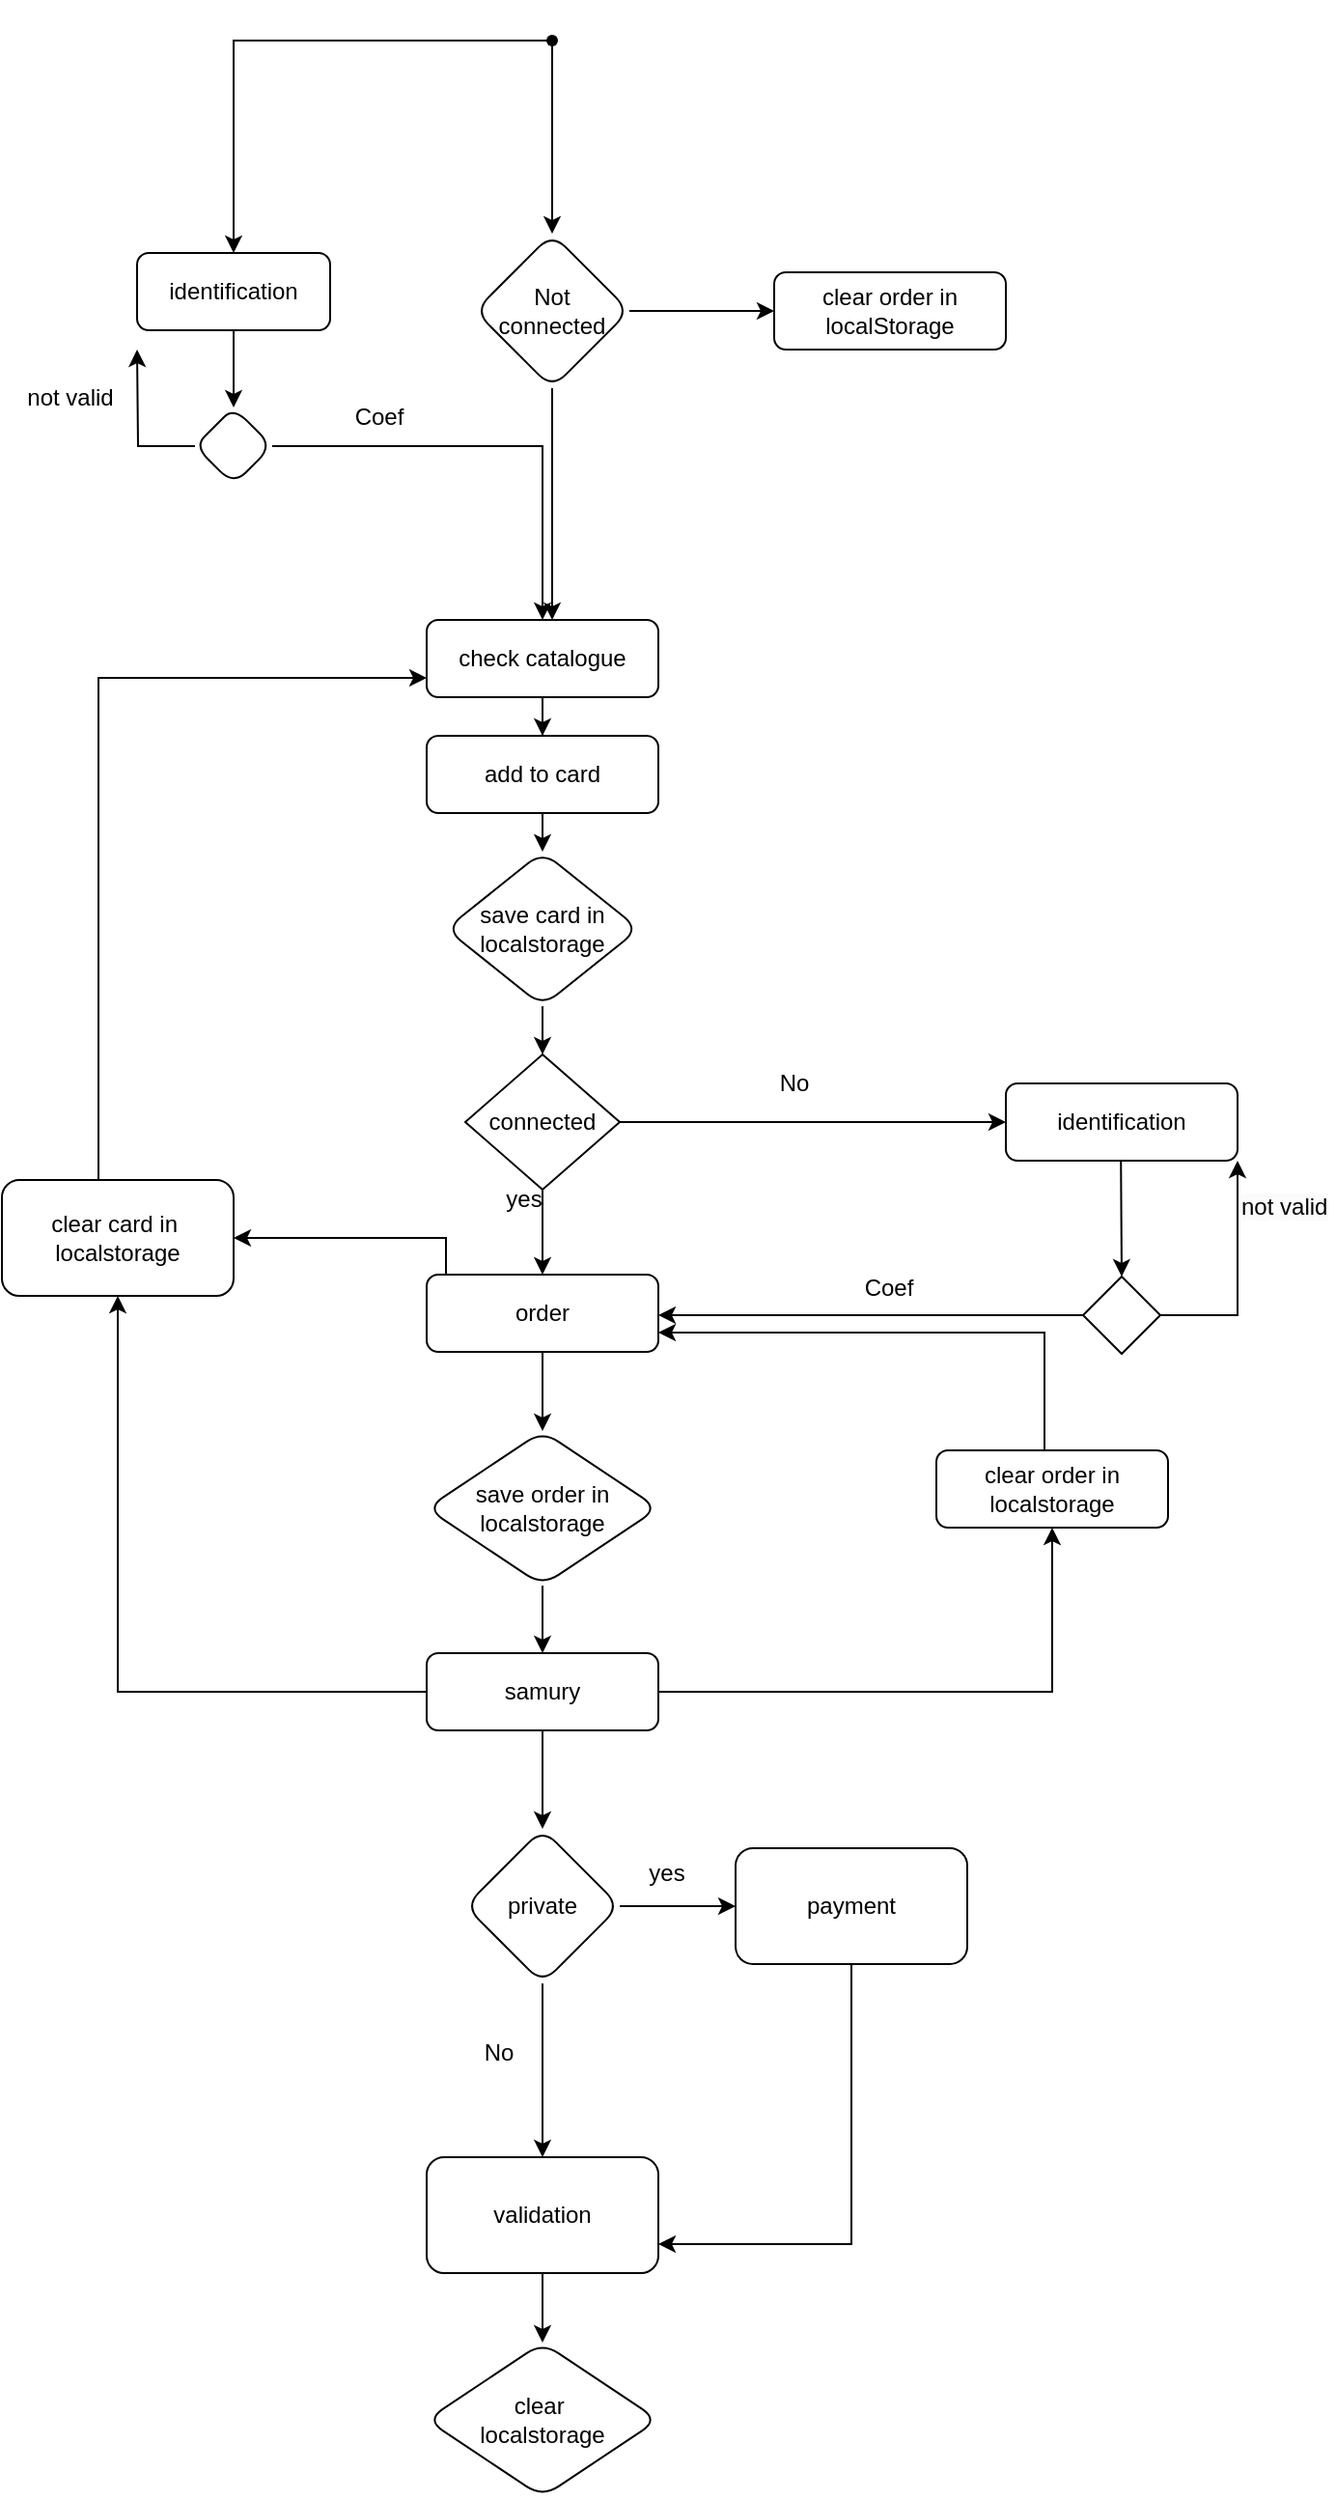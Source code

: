 <mxfile version="20.7.4" type="github">
  <diagram id="C5RBs43oDa-KdzZeNtuy" name="Page-1">
    <mxGraphModel dx="1050" dy="1668" grid="1" gridSize="10" guides="1" tooltips="1" connect="1" arrows="1" fold="1" page="1" pageScale="1" pageWidth="827" pageHeight="1169" math="0" shadow="0">
      <root>
        <mxCell id="WIyWlLk6GJQsqaUBKTNV-0" />
        <mxCell id="WIyWlLk6GJQsqaUBKTNV-1" parent="WIyWlLk6GJQsqaUBKTNV-0" />
        <mxCell id="WIyWlLk6GJQsqaUBKTNV-7" value="clear order in localStorage" style="rounded=1;whiteSpace=wrap;html=1;fontSize=12;glass=0;strokeWidth=1;shadow=0;" parent="WIyWlLk6GJQsqaUBKTNV-1" vertex="1">
          <mxGeometry x="420" y="-20" width="120" height="40" as="geometry" />
        </mxCell>
        <mxCell id="u-CSctKQ3wjPRd8Vw4VA-144" style="edgeStyle=orthogonalEdgeStyle;rounded=0;orthogonalLoop=1;jettySize=auto;html=1;exitX=0.5;exitY=1;exitDx=0;exitDy=0;entryX=0.5;entryY=0;entryDx=0;entryDy=0;" edge="1" parent="WIyWlLk6GJQsqaUBKTNV-1" source="WIyWlLk6GJQsqaUBKTNV-11" target="u-CSctKQ3wjPRd8Vw4VA-142">
          <mxGeometry relative="1" as="geometry" />
        </mxCell>
        <mxCell id="WIyWlLk6GJQsqaUBKTNV-11" value="add to card" style="rounded=1;whiteSpace=wrap;html=1;fontSize=12;glass=0;strokeWidth=1;shadow=0;" parent="WIyWlLk6GJQsqaUBKTNV-1" vertex="1">
          <mxGeometry x="240" y="220" width="120" height="40" as="geometry" />
        </mxCell>
        <mxCell id="u-CSctKQ3wjPRd8Vw4VA-103" style="edgeStyle=orthogonalEdgeStyle;rounded=0;orthogonalLoop=1;jettySize=auto;html=1;entryX=0.5;entryY=0;entryDx=0;entryDy=0;" edge="1" parent="WIyWlLk6GJQsqaUBKTNV-1" source="u-CSctKQ3wjPRd8Vw4VA-0" target="u-CSctKQ3wjPRd8Vw4VA-102">
          <mxGeometry relative="1" as="geometry" />
        </mxCell>
        <mxCell id="u-CSctKQ3wjPRd8Vw4VA-108" style="edgeStyle=orthogonalEdgeStyle;rounded=0;orthogonalLoop=1;jettySize=auto;html=1;" edge="1" parent="WIyWlLk6GJQsqaUBKTNV-1" source="u-CSctKQ3wjPRd8Vw4VA-0" target="u-CSctKQ3wjPRd8Vw4VA-11">
          <mxGeometry relative="1" as="geometry" />
        </mxCell>
        <mxCell id="u-CSctKQ3wjPRd8Vw4VA-0" value="" style="shape=waypoint;sketch=0;size=6;pointerEvents=1;points=[];fillColor=default;resizable=0;rotatable=0;perimeter=centerPerimeter;snapToPoint=1;rounded=1;glass=0;strokeWidth=1;shadow=0;" vertex="1" parent="WIyWlLk6GJQsqaUBKTNV-1">
          <mxGeometry x="285" y="-160" width="40" height="40" as="geometry" />
        </mxCell>
        <mxCell id="u-CSctKQ3wjPRd8Vw4VA-132" value="" style="edgeStyle=orthogonalEdgeStyle;rounded=0;orthogonalLoop=1;jettySize=auto;html=1;" edge="1" parent="WIyWlLk6GJQsqaUBKTNV-1" source="u-CSctKQ3wjPRd8Vw4VA-8" target="u-CSctKQ3wjPRd8Vw4VA-131">
          <mxGeometry x="-0.856" y="-39" relative="1" as="geometry">
            <Array as="points">
              <mxPoint x="250" y="480" />
            </Array>
            <mxPoint as="offset" />
          </mxGeometry>
        </mxCell>
        <mxCell id="u-CSctKQ3wjPRd8Vw4VA-146" style="edgeStyle=orthogonalEdgeStyle;rounded=0;orthogonalLoop=1;jettySize=auto;html=1;entryX=0.5;entryY=0;entryDx=0;entryDy=0;" edge="1" parent="WIyWlLk6GJQsqaUBKTNV-1" source="u-CSctKQ3wjPRd8Vw4VA-8" target="u-CSctKQ3wjPRd8Vw4VA-145">
          <mxGeometry relative="1" as="geometry" />
        </mxCell>
        <mxCell id="u-CSctKQ3wjPRd8Vw4VA-8" value="order" style="rounded=1;whiteSpace=wrap;html=1;fontSize=12;glass=0;strokeWidth=1;shadow=0;" vertex="1" parent="WIyWlLk6GJQsqaUBKTNV-1">
          <mxGeometry x="240" y="499" width="120" height="40" as="geometry" />
        </mxCell>
        <mxCell id="u-CSctKQ3wjPRd8Vw4VA-26" style="edgeStyle=orthogonalEdgeStyle;rounded=0;orthogonalLoop=1;jettySize=auto;html=1;entryX=0;entryY=0.5;entryDx=0;entryDy=0;" edge="1" parent="WIyWlLk6GJQsqaUBKTNV-1" source="u-CSctKQ3wjPRd8Vw4VA-10" target="u-CSctKQ3wjPRd8Vw4VA-27">
          <mxGeometry relative="1" as="geometry">
            <mxPoint x="460" y="405" as="targetPoint" />
          </mxGeometry>
        </mxCell>
        <mxCell id="u-CSctKQ3wjPRd8Vw4VA-45" style="edgeStyle=orthogonalEdgeStyle;rounded=0;orthogonalLoop=1;jettySize=auto;html=1;entryX=0.5;entryY=0;entryDx=0;entryDy=0;" edge="1" parent="WIyWlLk6GJQsqaUBKTNV-1" source="u-CSctKQ3wjPRd8Vw4VA-10" target="u-CSctKQ3wjPRd8Vw4VA-8">
          <mxGeometry relative="1" as="geometry" />
        </mxCell>
        <mxCell id="u-CSctKQ3wjPRd8Vw4VA-10" value="connected" style="rhombus;whiteSpace=wrap;html=1;" vertex="1" parent="WIyWlLk6GJQsqaUBKTNV-1">
          <mxGeometry x="260" y="385" width="80" height="70" as="geometry" />
        </mxCell>
        <mxCell id="u-CSctKQ3wjPRd8Vw4VA-14" style="edgeStyle=orthogonalEdgeStyle;rounded=0;orthogonalLoop=1;jettySize=auto;html=1;" edge="1" parent="WIyWlLk6GJQsqaUBKTNV-1" source="u-CSctKQ3wjPRd8Vw4VA-11" target="u-CSctKQ3wjPRd8Vw4VA-15">
          <mxGeometry relative="1" as="geometry">
            <mxPoint x="140" y="70" as="targetPoint" />
          </mxGeometry>
        </mxCell>
        <mxCell id="u-CSctKQ3wjPRd8Vw4VA-11" value="identification" style="whiteSpace=wrap;html=1;sketch=0;rounded=1;glass=0;strokeWidth=1;shadow=0;" vertex="1" parent="WIyWlLk6GJQsqaUBKTNV-1">
          <mxGeometry x="90" y="-30" width="100" height="40" as="geometry" />
        </mxCell>
        <mxCell id="u-CSctKQ3wjPRd8Vw4VA-87" style="edgeStyle=orthogonalEdgeStyle;rounded=0;orthogonalLoop=1;jettySize=auto;html=1;" edge="1" parent="WIyWlLk6GJQsqaUBKTNV-1" source="u-CSctKQ3wjPRd8Vw4VA-15">
          <mxGeometry relative="1" as="geometry">
            <mxPoint x="90" y="20" as="targetPoint" />
          </mxGeometry>
        </mxCell>
        <mxCell id="u-CSctKQ3wjPRd8Vw4VA-111" style="edgeStyle=orthogonalEdgeStyle;rounded=0;orthogonalLoop=1;jettySize=auto;html=1;entryX=0.5;entryY=0;entryDx=0;entryDy=0;" edge="1" parent="WIyWlLk6GJQsqaUBKTNV-1" source="u-CSctKQ3wjPRd8Vw4VA-15" target="WIyWlLk6GJQsqaUBKTNV-3">
          <mxGeometry relative="1" as="geometry" />
        </mxCell>
        <mxCell id="u-CSctKQ3wjPRd8Vw4VA-15" value="" style="rhombus;whiteSpace=wrap;html=1;sketch=0;rounded=1;glass=0;strokeWidth=1;shadow=0;" vertex="1" parent="WIyWlLk6GJQsqaUBKTNV-1">
          <mxGeometry x="120" y="50" width="40" height="40" as="geometry" />
        </mxCell>
        <mxCell id="u-CSctKQ3wjPRd8Vw4VA-21" value="not valid" style="text;html=1;align=center;verticalAlign=middle;resizable=0;points=[];autosize=1;strokeColor=none;fillColor=none;" vertex="1" parent="WIyWlLk6GJQsqaUBKTNV-1">
          <mxGeometry x="20" y="30" width="70" height="30" as="geometry" />
        </mxCell>
        <mxCell id="u-CSctKQ3wjPRd8Vw4VA-23" value="Coef" style="text;html=1;align=center;verticalAlign=middle;resizable=0;points=[];autosize=1;strokeColor=none;fillColor=none;" vertex="1" parent="WIyWlLk6GJQsqaUBKTNV-1">
          <mxGeometry x="190" y="40" width="50" height="30" as="geometry" />
        </mxCell>
        <mxCell id="u-CSctKQ3wjPRd8Vw4VA-30" style="edgeStyle=orthogonalEdgeStyle;rounded=0;orthogonalLoop=1;jettySize=auto;html=1;entryX=0.5;entryY=0;entryDx=0;entryDy=0;" edge="1" parent="WIyWlLk6GJQsqaUBKTNV-1" target="u-CSctKQ3wjPRd8Vw4VA-32">
          <mxGeometry relative="1" as="geometry">
            <mxPoint x="599.5" y="425" as="sourcePoint" />
            <mxPoint x="599.5" y="470" as="targetPoint" />
          </mxGeometry>
        </mxCell>
        <mxCell id="u-CSctKQ3wjPRd8Vw4VA-27" value="identification" style="rounded=1;whiteSpace=wrap;html=1;fontSize=12;glass=0;strokeWidth=1;shadow=0;" vertex="1" parent="WIyWlLk6GJQsqaUBKTNV-1">
          <mxGeometry x="540" y="400" width="120" height="40" as="geometry" />
        </mxCell>
        <mxCell id="u-CSctKQ3wjPRd8Vw4VA-28" value="No" style="text;html=1;align=center;verticalAlign=middle;resizable=0;points=[];autosize=1;strokeColor=none;fillColor=none;" vertex="1" parent="WIyWlLk6GJQsqaUBKTNV-1">
          <mxGeometry x="410" y="385" width="40" height="30" as="geometry" />
        </mxCell>
        <mxCell id="u-CSctKQ3wjPRd8Vw4VA-34" style="edgeStyle=orthogonalEdgeStyle;rounded=0;orthogonalLoop=1;jettySize=auto;html=1;entryX=1;entryY=1;entryDx=0;entryDy=0;" edge="1" parent="WIyWlLk6GJQsqaUBKTNV-1" source="u-CSctKQ3wjPRd8Vw4VA-32" target="u-CSctKQ3wjPRd8Vw4VA-27">
          <mxGeometry x="1" y="20" relative="1" as="geometry">
            <mxPoint x="660" y="460" as="targetPoint" />
            <Array as="points">
              <mxPoint x="660" y="520" />
            </Array>
            <mxPoint x="20" y="-20" as="offset" />
          </mxGeometry>
        </mxCell>
        <mxCell id="u-CSctKQ3wjPRd8Vw4VA-51" style="edgeStyle=orthogonalEdgeStyle;rounded=0;orthogonalLoop=1;jettySize=auto;html=1;" edge="1" parent="WIyWlLk6GJQsqaUBKTNV-1" source="u-CSctKQ3wjPRd8Vw4VA-32">
          <mxGeometry relative="1" as="geometry">
            <mxPoint x="360" y="520" as="targetPoint" />
            <Array as="points">
              <mxPoint x="360" y="520" />
              <mxPoint x="360" y="520" />
            </Array>
          </mxGeometry>
        </mxCell>
        <mxCell id="u-CSctKQ3wjPRd8Vw4VA-32" value="" style="rhombus;whiteSpace=wrap;html=1;" vertex="1" parent="WIyWlLk6GJQsqaUBKTNV-1">
          <mxGeometry x="580" y="500" width="40" height="40" as="geometry" />
        </mxCell>
        <mxCell id="u-CSctKQ3wjPRd8Vw4VA-36" value="&lt;span style=&quot;color: rgb(0, 0, 0); font-family: Helvetica; font-size: 12px; font-style: normal; font-variant-ligatures: normal; font-variant-caps: normal; font-weight: 400; letter-spacing: normal; orphans: 2; text-align: center; text-indent: 0px; text-transform: none; widows: 2; word-spacing: 0px; -webkit-text-stroke-width: 0px; background-color: rgb(251, 251, 251); text-decoration-thickness: initial; text-decoration-style: initial; text-decoration-color: initial; float: none; display: inline !important;&quot;&gt;not valid&lt;/span&gt;" style="text;whiteSpace=wrap;html=1;" vertex="1" parent="WIyWlLk6GJQsqaUBKTNV-1">
          <mxGeometry x="660" y="450" width="50" height="30" as="geometry" />
        </mxCell>
        <mxCell id="u-CSctKQ3wjPRd8Vw4VA-52" value="Coef" style="text;html=1;align=center;verticalAlign=middle;resizable=0;points=[];autosize=1;strokeColor=none;fillColor=none;" vertex="1" parent="WIyWlLk6GJQsqaUBKTNV-1">
          <mxGeometry x="454" y="491" width="50" height="30" as="geometry" />
        </mxCell>
        <mxCell id="u-CSctKQ3wjPRd8Vw4VA-58" style="edgeStyle=orthogonalEdgeStyle;rounded=0;orthogonalLoop=1;jettySize=auto;html=1;entryX=0.5;entryY=0;entryDx=0;entryDy=0;" edge="1" parent="WIyWlLk6GJQsqaUBKTNV-1" source="u-CSctKQ3wjPRd8Vw4VA-53" target="u-CSctKQ3wjPRd8Vw4VA-57">
          <mxGeometry relative="1" as="geometry" />
        </mxCell>
        <mxCell id="u-CSctKQ3wjPRd8Vw4VA-134" style="edgeStyle=orthogonalEdgeStyle;rounded=0;orthogonalLoop=1;jettySize=auto;html=1;entryX=0.5;entryY=1;entryDx=0;entryDy=0;" edge="1" parent="WIyWlLk6GJQsqaUBKTNV-1" source="u-CSctKQ3wjPRd8Vw4VA-53" target="u-CSctKQ3wjPRd8Vw4VA-131">
          <mxGeometry x="0.013" y="70" relative="1" as="geometry">
            <mxPoint as="offset" />
          </mxGeometry>
        </mxCell>
        <mxCell id="u-CSctKQ3wjPRd8Vw4VA-136" style="edgeStyle=orthogonalEdgeStyle;rounded=0;orthogonalLoop=1;jettySize=auto;html=1;" edge="1" parent="WIyWlLk6GJQsqaUBKTNV-1" source="u-CSctKQ3wjPRd8Vw4VA-53" target="u-CSctKQ3wjPRd8Vw4VA-135">
          <mxGeometry relative="1" as="geometry" />
        </mxCell>
        <mxCell id="u-CSctKQ3wjPRd8Vw4VA-53" value="samury" style="rounded=1;whiteSpace=wrap;html=1;fontSize=12;glass=0;strokeWidth=1;shadow=0;" vertex="1" parent="WIyWlLk6GJQsqaUBKTNV-1">
          <mxGeometry x="240" y="695" width="120" height="40" as="geometry" />
        </mxCell>
        <mxCell id="u-CSctKQ3wjPRd8Vw4VA-62" value="" style="edgeStyle=orthogonalEdgeStyle;rounded=0;orthogonalLoop=1;jettySize=auto;html=1;" edge="1" parent="WIyWlLk6GJQsqaUBKTNV-1" source="u-CSctKQ3wjPRd8Vw4VA-57" target="u-CSctKQ3wjPRd8Vw4VA-61">
          <mxGeometry relative="1" as="geometry" />
        </mxCell>
        <mxCell id="u-CSctKQ3wjPRd8Vw4VA-64" value="" style="edgeStyle=orthogonalEdgeStyle;rounded=0;orthogonalLoop=1;jettySize=auto;html=1;" edge="1" parent="WIyWlLk6GJQsqaUBKTNV-1" source="u-CSctKQ3wjPRd8Vw4VA-57" target="u-CSctKQ3wjPRd8Vw4VA-63">
          <mxGeometry relative="1" as="geometry" />
        </mxCell>
        <mxCell id="u-CSctKQ3wjPRd8Vw4VA-57" value="private" style="rhombus;whiteSpace=wrap;html=1;rounded=1;glass=0;strokeWidth=1;shadow=0;" vertex="1" parent="WIyWlLk6GJQsqaUBKTNV-1">
          <mxGeometry x="260" y="786" width="80" height="80" as="geometry" />
        </mxCell>
        <mxCell id="u-CSctKQ3wjPRd8Vw4VA-65" style="edgeStyle=orthogonalEdgeStyle;rounded=0;orthogonalLoop=1;jettySize=auto;html=1;entryX=1;entryY=0.75;entryDx=0;entryDy=0;" edge="1" parent="WIyWlLk6GJQsqaUBKTNV-1" source="u-CSctKQ3wjPRd8Vw4VA-61" target="u-CSctKQ3wjPRd8Vw4VA-63">
          <mxGeometry relative="1" as="geometry">
            <Array as="points">
              <mxPoint x="460" y="1001" />
            </Array>
          </mxGeometry>
        </mxCell>
        <mxCell id="u-CSctKQ3wjPRd8Vw4VA-61" value="payment" style="whiteSpace=wrap;html=1;rounded=1;glass=0;strokeWidth=1;shadow=0;" vertex="1" parent="WIyWlLk6GJQsqaUBKTNV-1">
          <mxGeometry x="400" y="796" width="120" height="60" as="geometry" />
        </mxCell>
        <mxCell id="u-CSctKQ3wjPRd8Vw4VA-152" value="" style="edgeStyle=orthogonalEdgeStyle;rounded=0;orthogonalLoop=1;jettySize=auto;html=1;" edge="1" parent="WIyWlLk6GJQsqaUBKTNV-1" source="u-CSctKQ3wjPRd8Vw4VA-63" target="u-CSctKQ3wjPRd8Vw4VA-151">
          <mxGeometry relative="1" as="geometry" />
        </mxCell>
        <mxCell id="u-CSctKQ3wjPRd8Vw4VA-63" value="validation" style="whiteSpace=wrap;html=1;rounded=1;glass=0;strokeWidth=1;shadow=0;" vertex="1" parent="WIyWlLk6GJQsqaUBKTNV-1">
          <mxGeometry x="240" y="956" width="120" height="60" as="geometry" />
        </mxCell>
        <mxCell id="u-CSctKQ3wjPRd8Vw4VA-72" value="yes" style="text;html=1;align=center;verticalAlign=middle;resizable=0;points=[];autosize=1;strokeColor=none;fillColor=none;" vertex="1" parent="WIyWlLk6GJQsqaUBKTNV-1">
          <mxGeometry x="344" y="794" width="40" height="30" as="geometry" />
        </mxCell>
        <mxCell id="u-CSctKQ3wjPRd8Vw4VA-73" value="No" style="text;html=1;align=center;verticalAlign=middle;resizable=0;points=[];autosize=1;strokeColor=none;fillColor=none;" vertex="1" parent="WIyWlLk6GJQsqaUBKTNV-1">
          <mxGeometry x="257" y="887" width="40" height="30" as="geometry" />
        </mxCell>
        <mxCell id="u-CSctKQ3wjPRd8Vw4VA-113" style="edgeStyle=orthogonalEdgeStyle;rounded=0;orthogonalLoop=1;jettySize=auto;html=1;entryX=0.5;entryY=0;entryDx=0;entryDy=0;" edge="1" parent="WIyWlLk6GJQsqaUBKTNV-1" source="WIyWlLk6GJQsqaUBKTNV-3" target="WIyWlLk6GJQsqaUBKTNV-11">
          <mxGeometry relative="1" as="geometry" />
        </mxCell>
        <mxCell id="WIyWlLk6GJQsqaUBKTNV-3" value="check catalogue" style="rounded=1;whiteSpace=wrap;html=1;fontSize=12;glass=0;strokeWidth=1;shadow=0;" parent="WIyWlLk6GJQsqaUBKTNV-1" vertex="1">
          <mxGeometry x="240" y="160" width="120" height="40" as="geometry" />
        </mxCell>
        <mxCell id="u-CSctKQ3wjPRd8Vw4VA-99" value="yes" style="text;html=1;align=center;verticalAlign=middle;resizable=0;points=[];autosize=1;strokeColor=none;fillColor=none;" vertex="1" parent="WIyWlLk6GJQsqaUBKTNV-1">
          <mxGeometry x="270" y="445" width="40" height="30" as="geometry" />
        </mxCell>
        <mxCell id="u-CSctKQ3wjPRd8Vw4VA-104" style="edgeStyle=orthogonalEdgeStyle;rounded=0;orthogonalLoop=1;jettySize=auto;html=1;" edge="1" parent="WIyWlLk6GJQsqaUBKTNV-1" source="u-CSctKQ3wjPRd8Vw4VA-102" target="WIyWlLk6GJQsqaUBKTNV-3">
          <mxGeometry relative="1" as="geometry">
            <Array as="points">
              <mxPoint x="305" y="120" />
              <mxPoint x="305" y="120" />
            </Array>
          </mxGeometry>
        </mxCell>
        <mxCell id="u-CSctKQ3wjPRd8Vw4VA-109" style="edgeStyle=orthogonalEdgeStyle;rounded=0;orthogonalLoop=1;jettySize=auto;html=1;" edge="1" parent="WIyWlLk6GJQsqaUBKTNV-1" source="u-CSctKQ3wjPRd8Vw4VA-102" target="WIyWlLk6GJQsqaUBKTNV-7">
          <mxGeometry relative="1" as="geometry" />
        </mxCell>
        <mxCell id="u-CSctKQ3wjPRd8Vw4VA-102" value="Not&lt;br&gt;connected" style="rhombus;whiteSpace=wrap;html=1;sketch=0;rounded=1;glass=0;strokeWidth=1;shadow=0;" vertex="1" parent="WIyWlLk6GJQsqaUBKTNV-1">
          <mxGeometry x="265" y="-40" width="80" height="80" as="geometry" />
        </mxCell>
        <mxCell id="u-CSctKQ3wjPRd8Vw4VA-133" style="edgeStyle=orthogonalEdgeStyle;rounded=0;orthogonalLoop=1;jettySize=auto;html=1;entryX=0;entryY=0.75;entryDx=0;entryDy=0;" edge="1" parent="WIyWlLk6GJQsqaUBKTNV-1" source="u-CSctKQ3wjPRd8Vw4VA-131" target="WIyWlLk6GJQsqaUBKTNV-3">
          <mxGeometry relative="1" as="geometry">
            <Array as="points">
              <mxPoint x="70" y="190" />
            </Array>
          </mxGeometry>
        </mxCell>
        <mxCell id="u-CSctKQ3wjPRd8Vw4VA-131" value="clear card in&amp;nbsp;&lt;br&gt;localstorage" style="whiteSpace=wrap;html=1;rounded=1;glass=0;strokeWidth=1;shadow=0;" vertex="1" parent="WIyWlLk6GJQsqaUBKTNV-1">
          <mxGeometry x="20" y="450" width="120" height="60" as="geometry" />
        </mxCell>
        <mxCell id="u-CSctKQ3wjPRd8Vw4VA-138" style="edgeStyle=orthogonalEdgeStyle;rounded=0;orthogonalLoop=1;jettySize=auto;html=1;entryX=1;entryY=0.75;entryDx=0;entryDy=0;" edge="1" parent="WIyWlLk6GJQsqaUBKTNV-1" source="u-CSctKQ3wjPRd8Vw4VA-135" target="u-CSctKQ3wjPRd8Vw4VA-8">
          <mxGeometry relative="1" as="geometry">
            <Array as="points">
              <mxPoint x="560" y="529" />
            </Array>
          </mxGeometry>
        </mxCell>
        <mxCell id="u-CSctKQ3wjPRd8Vw4VA-135" value="clear order in&lt;br&gt;localstorage" style="rounded=1;whiteSpace=wrap;html=1;fontSize=12;glass=0;strokeWidth=1;shadow=0;" vertex="1" parent="WIyWlLk6GJQsqaUBKTNV-1">
          <mxGeometry x="504" y="590" width="120" height="40" as="geometry" />
        </mxCell>
        <mxCell id="u-CSctKQ3wjPRd8Vw4VA-143" style="edgeStyle=orthogonalEdgeStyle;rounded=0;orthogonalLoop=1;jettySize=auto;html=1;entryX=0.5;entryY=0;entryDx=0;entryDy=0;" edge="1" parent="WIyWlLk6GJQsqaUBKTNV-1" source="u-CSctKQ3wjPRd8Vw4VA-142" target="u-CSctKQ3wjPRd8Vw4VA-10">
          <mxGeometry relative="1" as="geometry" />
        </mxCell>
        <mxCell id="u-CSctKQ3wjPRd8Vw4VA-142" value="save card in localstorage" style="rhombus;whiteSpace=wrap;html=1;rounded=1;glass=0;strokeWidth=1;shadow=0;" vertex="1" parent="WIyWlLk6GJQsqaUBKTNV-1">
          <mxGeometry x="250" y="280" width="100" height="80" as="geometry" />
        </mxCell>
        <mxCell id="u-CSctKQ3wjPRd8Vw4VA-148" style="edgeStyle=orthogonalEdgeStyle;rounded=0;orthogonalLoop=1;jettySize=auto;html=1;exitX=0.5;exitY=1;exitDx=0;exitDy=0;entryX=0.5;entryY=0;entryDx=0;entryDy=0;" edge="1" parent="WIyWlLk6GJQsqaUBKTNV-1" source="u-CSctKQ3wjPRd8Vw4VA-145" target="u-CSctKQ3wjPRd8Vw4VA-53">
          <mxGeometry relative="1" as="geometry" />
        </mxCell>
        <mxCell id="u-CSctKQ3wjPRd8Vw4VA-145" value="save order in localstorage" style="rhombus;whiteSpace=wrap;html=1;rounded=1;glass=0;strokeWidth=1;shadow=0;" vertex="1" parent="WIyWlLk6GJQsqaUBKTNV-1">
          <mxGeometry x="240" y="580" width="120" height="80" as="geometry" />
        </mxCell>
        <mxCell id="u-CSctKQ3wjPRd8Vw4VA-151" value="clear&amp;nbsp;&lt;br&gt;localstorage" style="rhombus;whiteSpace=wrap;html=1;rounded=1;glass=0;strokeWidth=1;shadow=0;" vertex="1" parent="WIyWlLk6GJQsqaUBKTNV-1">
          <mxGeometry x="240" y="1052" width="120" height="80" as="geometry" />
        </mxCell>
      </root>
    </mxGraphModel>
  </diagram>
</mxfile>
